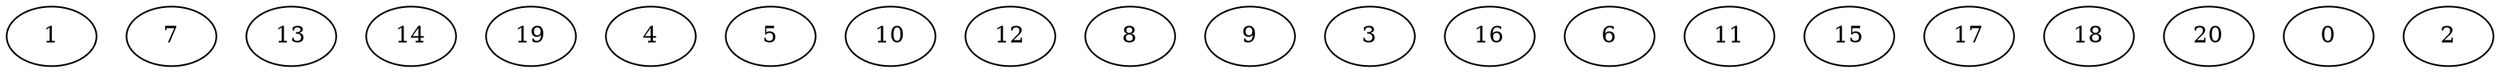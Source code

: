 digraph "Independent_Nodes_21_WeightType_Random#7" {
	graph ["Duplicate states"=0,
		GraphType=Independent,
		"Max states in OPEN"=0,
		Modes="120000ms; topo-ordered tasks, ; Pruning: task equivalence, fixed order ready list, ; F-value: ; Optimisation: best schedule length (\
SL) optimisation on equal, ",
		NumberOfTasks=21,
		"Pruned using list schedule length"=391038,
		"States removed from OPEN"=0,
		TargetSystem="Homogeneous-4",
		"Time to schedule (ms)"=674,
		"Total idle time"=0,
		"Total schedule length"=35,
		"Total sequential time"=137,
		"Total states created"=701001
	];
	1	["Finish time"=10,
		Processor=0,
		"Start time"=0,
		Weight=10];
	7	["Finish time"=10,
		Processor=1,
		"Start time"=0,
		Weight=10];
	13	["Finish time"=10,
		Processor=2,
		"Start time"=0,
		Weight=10];
	14	["Finish time"=10,
		Processor=3,
		"Start time"=0,
		Weight=10];
	19	["Finish time"=19,
		Processor=0,
		"Start time"=10,
		Weight=9];
	4	["Finish time"=18,
		Processor=1,
		"Start time"=10,
		Weight=8];
	5	["Finish time"=18,
		Processor=2,
		"Start time"=10,
		Weight=8];
	10	["Finish time"=18,
		Processor=3,
		"Start time"=10,
		Weight=8];
	12	["Finish time"=26,
		Processor=1,
		"Start time"=18,
		Weight=8];
	8	["Finish time"=25,
		Processor=2,
		"Start time"=18,
		Weight=7];
	9	["Finish time"=25,
		Processor=3,
		"Start time"=18,
		Weight=7];
	3	["Finish time"=25,
		Processor=0,
		"Start time"=19,
		Weight=6];
	16	["Finish time"=31,
		Processor=0,
		"Start time"=25,
		Weight=6];
	6	["Finish time"=30,
		Processor=2,
		"Start time"=25,
		Weight=5];
	11	["Finish time"=29,
		Processor=3,
		"Start time"=25,
		Weight=4];
	15	["Finish time"=30,
		Processor=1,
		"Start time"=26,
		Weight=4];
	17	["Finish time"=33,
		Processor=3,
		"Start time"=29,
		Weight=4];
	18	["Finish time"=34,
		Processor=1,
		"Start time"=30,
		Weight=4];
	20	["Finish time"=34,
		Processor=2,
		"Start time"=30,
		Weight=4];
	0	["Finish time"=34,
		Processor=0,
		"Start time"=31,
		Weight=3];
	2	["Finish time"=35,
		Processor=3,
		"Start time"=33,
		Weight=2];
}

